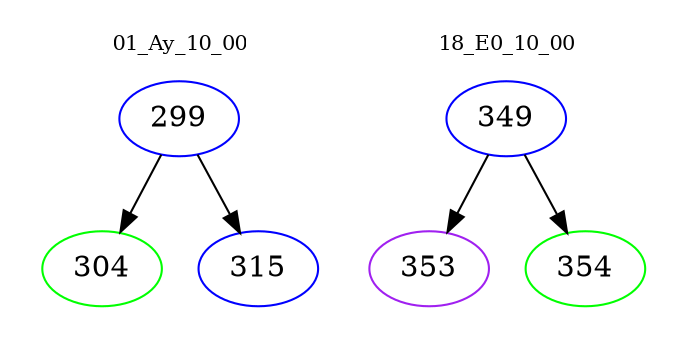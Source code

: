 digraph{
subgraph cluster_0 {
color = white
label = "01_Ay_10_00";
fontsize=10;
T0_299 [label="299", color="blue"]
T0_299 -> T0_304 [color="black"]
T0_304 [label="304", color="green"]
T0_299 -> T0_315 [color="black"]
T0_315 [label="315", color="blue"]
}
subgraph cluster_1 {
color = white
label = "18_E0_10_00";
fontsize=10;
T1_349 [label="349", color="blue"]
T1_349 -> T1_353 [color="black"]
T1_353 [label="353", color="purple"]
T1_349 -> T1_354 [color="black"]
T1_354 [label="354", color="green"]
}
}
